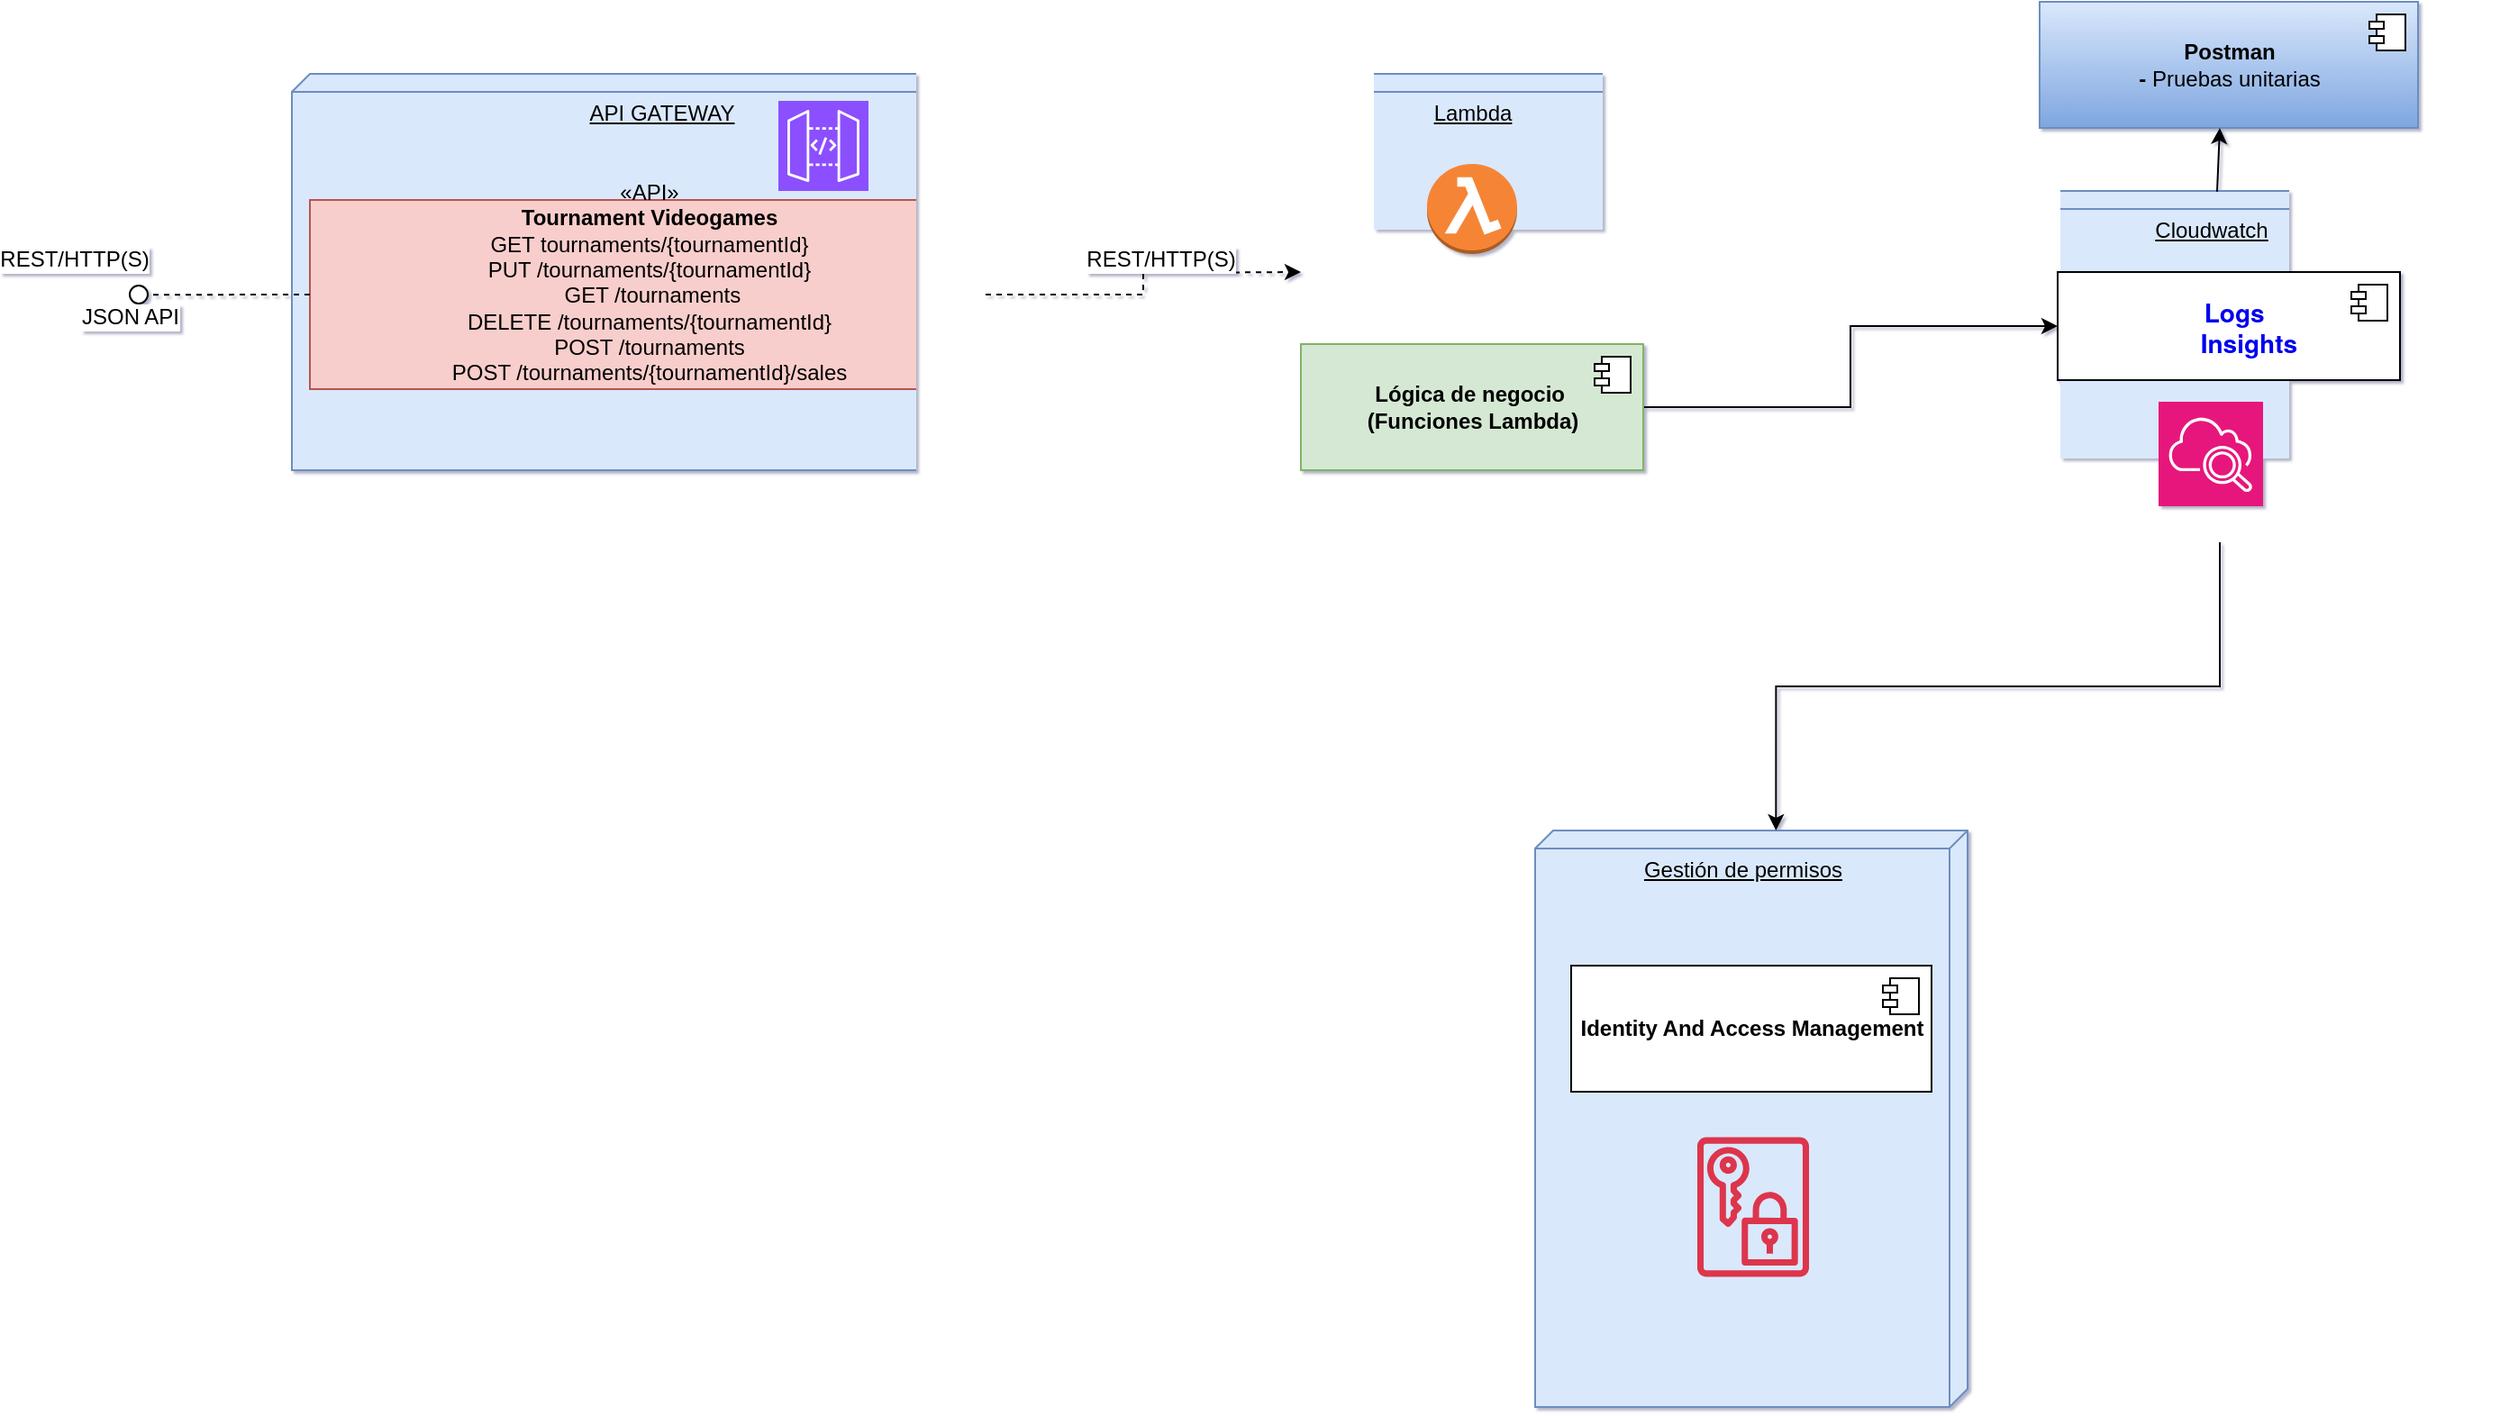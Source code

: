 <mxfile version="24.3.1" type="device" pages="2">
  <diagram name="API AWS - Diagrama de Componentes" id="RYDjQzx2IbXRtYUlg_KZ">
    <mxGraphModel dx="1877" dy="565" grid="1" gridSize="10" guides="1" tooltips="1" connect="1" arrows="1" fold="1" page="1" pageScale="1" pageWidth="827" pageHeight="1169" background="#ffffff" math="0" shadow="1">
      <root>
        <mxCell id="xXk6c2fZzYA9Fltuj6-y-0" />
        <mxCell id="xXk6c2fZzYA9Fltuj6-y-1" parent="xXk6c2fZzYA9Fltuj6-y-0" />
        <mxCell id="xXk6c2fZzYA9Fltuj6-y-20" value="Lambda" style="verticalAlign=top;align=center;spacingTop=8;spacingLeft=2;spacingRight=12;shape=cube;size=10;direction=south;fontStyle=4;html=1;fillColor=#dae8fc;strokeColor=#6c8ebf;" parent="xXk6c2fZzYA9Fltuj6-y-1" vertex="1">
          <mxGeometry x="600" y="250" width="240" height="350" as="geometry" />
        </mxCell>
        <mxCell id="jkHt76zQav_ptNEi2qyh-3" value="Cloudwatch" style="verticalAlign=top;align=center;spacingTop=8;spacingLeft=2;spacingRight=12;shape=cube;size=10;direction=south;fontStyle=4;html=1;fillColor=#dae8fc;strokeColor=#6c8ebf;" parent="xXk6c2fZzYA9Fltuj6-y-1" vertex="1">
          <mxGeometry x="980" y="315" width="300" height="195" as="geometry" />
        </mxCell>
        <mxCell id="xXk6c2fZzYA9Fltuj6-y-2" value="API GATEWAY" style="verticalAlign=top;align=center;spacingTop=8;spacingLeft=2;spacingRight=12;shape=cube;size=10;direction=south;fontStyle=4;html=1;fillColor=#dae8fc;strokeColor=#6c8ebf;" parent="xXk6c2fZzYA9Fltuj6-y-1" vertex="1">
          <mxGeometry x="60" y="250" width="420" height="220" as="geometry" />
        </mxCell>
        <mxCell id="xXk6c2fZzYA9Fltuj6-y-7" value="«API»&lt;br style=&quot;border-color: var(--border-color);&quot;&gt;&lt;b style=&quot;border-color: var(--border-color);&quot;&gt;Tournament Videogames&lt;br&gt;&lt;/b&gt;&lt;span style=&quot;box-sizing: border-box;&quot;&gt;GET tournaments&lt;wbr style=&quot;box-sizing: border-box;&quot;&gt;/{tournamentId}&lt;/span&gt;&lt;div&gt;PUT /tournaments/{tournamentId}&lt;/div&gt;&lt;div&gt;&lt;span style=&quot;background-color: initial;&quot;&gt;&amp;nbsp;GET /tournaments&lt;/span&gt;&lt;/div&gt;&lt;div&gt;DELETE /tournaments/{tournamentId}&lt;br&gt;&lt;/div&gt;&lt;div&gt;POST /tournaments&lt;br&gt;&lt;/div&gt;&lt;div&gt;POST /tournaments/{tournamentId}/sales&lt;br&gt;&lt;/div&gt;&lt;div&gt;&lt;br&gt;&lt;/div&gt;" style="html=1;dropTarget=0;fillColor=#f8cecc;strokeColor=#b85450;" parent="xXk6c2fZzYA9Fltuj6-y-1" vertex="1">
          <mxGeometry x="70" y="320" width="375" height="105" as="geometry" />
        </mxCell>
        <mxCell id="xXk6c2fZzYA9Fltuj6-y-8" value="" style="shape=component;jettyWidth=8;jettyHeight=4;" parent="xXk6c2fZzYA9Fltuj6-y-7" vertex="1">
          <mxGeometry x="1" width="20" height="20" relative="1" as="geometry">
            <mxPoint x="-27" y="7" as="offset" />
          </mxGeometry>
        </mxCell>
        <mxCell id="xXk6c2fZzYA9Fltuj6-y-15" value="" style="rounded=0;orthogonalLoop=1;jettySize=auto;html=1;endArrow=none;endFill=0;dashed=1;exitX=0;exitY=0.5;exitDx=0;exitDy=0;" parent="xXk6c2fZzYA9Fltuj6-y-1" source="xXk6c2fZzYA9Fltuj6-y-7" target="xXk6c2fZzYA9Fltuj6-y-17" edge="1">
          <mxGeometry relative="1" as="geometry">
            <mxPoint x="80" y="215" as="sourcePoint" />
            <mxPoint x="10" y="360" as="targetPoint" />
            <Array as="points" />
          </mxGeometry>
        </mxCell>
        <mxCell id="xXk6c2fZzYA9Fltuj6-y-16" value="REST/HTTP(S)" style="text;html=1;align=center;verticalAlign=middle;resizable=0;points=[];labelBackgroundColor=#ffffff;" parent="xXk6c2fZzYA9Fltuj6-y-15" vertex="1" connectable="0">
          <mxGeometry x="-0.505" y="1" relative="1" as="geometry">
            <mxPoint x="-109" y="-21" as="offset" />
          </mxGeometry>
        </mxCell>
        <mxCell id="xXk6c2fZzYA9Fltuj6-y-17" value="" style="ellipse;whiteSpace=wrap;html=1;fontFamily=Helvetica;fontSize=12;fontColor=#000000;align=center;strokeColor=#000000;fillColor=#ffffff;points=[];aspect=fixed;resizable=0;" parent="xXk6c2fZzYA9Fltuj6-y-1" vertex="1">
          <mxGeometry x="-30" y="367.5" width="10" height="10" as="geometry" />
        </mxCell>
        <mxCell id="xXk6c2fZzYA9Fltuj6-y-18" style="edgeStyle=orthogonalEdgeStyle;rounded=0;orthogonalLoop=1;jettySize=auto;html=1;entryX=0;entryY=0.5;entryDx=0;entryDy=0;dashed=1;exitX=1;exitY=0.5;exitDx=0;exitDy=0;" parent="xXk6c2fZzYA9Fltuj6-y-1" source="xXk6c2fZzYA9Fltuj6-y-7" edge="1">
          <mxGeometry relative="1" as="geometry">
            <mxPoint x="490" y="360" as="sourcePoint" />
            <mxPoint x="620" y="360" as="targetPoint" />
          </mxGeometry>
        </mxCell>
        <mxCell id="xXk6c2fZzYA9Fltuj6-y-19" value="REST/HTTP(S)" style="text;html=1;align=center;verticalAlign=middle;resizable=0;points=[];labelBackgroundColor=#ffffff;" parent="xXk6c2fZzYA9Fltuj6-y-18" vertex="1" connectable="0">
          <mxGeometry x="-0.17" y="1" relative="1" as="geometry">
            <mxPoint x="19" y="-19" as="offset" />
          </mxGeometry>
        </mxCell>
        <mxCell id="xXk6c2fZzYA9Fltuj6-y-27" value="JSON API" style="text;html=1;align=center;verticalAlign=middle;resizable=0;points=[];labelBackgroundColor=#ffffff;" parent="xXk6c2fZzYA9Fltuj6-y-1" vertex="1" connectable="0">
          <mxGeometry x="80" y="410" as="geometry">
            <mxPoint x="-110" y="-25" as="offset" />
          </mxGeometry>
        </mxCell>
        <mxCell id="jkHt76zQav_ptNEi2qyh-6" style="edgeStyle=orthogonalEdgeStyle;rounded=0;orthogonalLoop=1;jettySize=auto;html=1;exitX=1;exitY=0.5;exitDx=0;exitDy=0;entryX=0;entryY=0.5;entryDx=0;entryDy=0;" parent="xXk6c2fZzYA9Fltuj6-y-1" source="jkHt76zQav_ptNEi2qyh-0" target="jkHt76zQav_ptNEi2qyh-4" edge="1">
          <mxGeometry relative="1" as="geometry" />
        </mxCell>
        <mxCell id="jkHt76zQav_ptNEi2qyh-0" value="&lt;b&gt;Lógica de negocio&amp;nbsp;&lt;/b&gt;&lt;div&gt;&lt;b&gt;(Funciones Lambda)&lt;/b&gt;&lt;/div&gt;" style="html=1;dropTarget=0;fillColor=#d5e8d4;strokeColor=#82b366;" parent="xXk6c2fZzYA9Fltuj6-y-1" vertex="1">
          <mxGeometry x="620" y="400" width="190" height="70" as="geometry" />
        </mxCell>
        <mxCell id="jkHt76zQav_ptNEi2qyh-1" value="" style="shape=component;jettyWidth=8;jettyHeight=4;" parent="jkHt76zQav_ptNEi2qyh-0" vertex="1">
          <mxGeometry x="1" width="20" height="20" relative="1" as="geometry">
            <mxPoint x="-27" y="7" as="offset" />
          </mxGeometry>
        </mxCell>
        <mxCell id="jkHt76zQav_ptNEi2qyh-4" value="&lt;ul style=&quot;padding-inline-start: 1.65rem; color: rgb(22, 25, 31); font-family: &amp;quot;Amazon Ember&amp;quot;, &amp;quot;Helvetica Neue&amp;quot;, Roboto, Arial, sans-serif; font-size: 14px; text-align: start; text-wrap: wrap; background-color: rgb(255, 255, 255);&quot; class=&quot;navigation-section&quot;&gt;&lt;li style=&quot;list-style: none; margin: 1rem 0px; padding: 0px;&quot; id=&quot;nav-logsInsights-wrapper&quot;&gt;&lt;a style=&quot;background-color: initial; border-radius: 2px; cursor: pointer; outline: none; padding: 1px 5px 1px 2px; text-decoration-line: none; font-weight: 700;&quot; class=&quot;navigation-link navigation-link-active&quot; href=&quot;https://us-east-1.console.aws.amazon.com/cloudwatch/home?region=us-east-1#logsV2:logs-insights&quot; data-test-id=&quot;nav-link-logsInsights&quot;&gt;Logs Insights&lt;/a&gt;&lt;/li&gt;&lt;/ul&gt;" style="html=1;dropTarget=0;" parent="xXk6c2fZzYA9Fltuj6-y-1" vertex="1">
          <mxGeometry x="1040" y="360" width="190" height="60" as="geometry" />
        </mxCell>
        <mxCell id="jkHt76zQav_ptNEi2qyh-5" value="" style="shape=component;jettyWidth=8;jettyHeight=4;" parent="jkHt76zQav_ptNEi2qyh-4" vertex="1">
          <mxGeometry x="1" width="20" height="20" relative="1" as="geometry">
            <mxPoint x="-27" y="7" as="offset" />
          </mxGeometry>
        </mxCell>
        <mxCell id="2RnQwHVDmDMKZlClQg-4-5" value="Gestión de permisos" style="verticalAlign=top;align=center;spacingTop=8;spacingLeft=2;spacingRight=12;shape=cube;size=10;direction=south;fontStyle=4;html=1;fillColor=#dae8fc;strokeColor=#6c8ebf;" parent="xXk6c2fZzYA9Fltuj6-y-1" vertex="1">
          <mxGeometry x="750" y="670" width="240" height="320" as="geometry" />
        </mxCell>
        <mxCell id="2RnQwHVDmDMKZlClQg-4-7" value="&lt;b&gt;Identity And Access Management&lt;/b&gt;" style="html=1;dropTarget=0;" parent="xXk6c2fZzYA9Fltuj6-y-1" vertex="1">
          <mxGeometry x="770" y="745" width="200" height="70" as="geometry" />
        </mxCell>
        <mxCell id="2RnQwHVDmDMKZlClQg-4-8" value="" style="shape=component;jettyWidth=8;jettyHeight=4;" parent="2RnQwHVDmDMKZlClQg-4-7" vertex="1">
          <mxGeometry x="1" width="20" height="20" relative="1" as="geometry">
            <mxPoint x="-27" y="7" as="offset" />
          </mxGeometry>
        </mxCell>
        <mxCell id="2RnQwHVDmDMKZlClQg-4-11" value="&lt;b&gt;Postman&lt;br&gt;-&lt;/b&gt;&amp;nbsp;Pruebas unitarias" style="html=1;dropTarget=0;fillColor=#dae8fc;gradientColor=#7ea6e0;strokeColor=#6c8ebf;" parent="xXk6c2fZzYA9Fltuj6-y-1" vertex="1">
          <mxGeometry x="1030" y="210" width="210" height="70" as="geometry" />
        </mxCell>
        <mxCell id="2RnQwHVDmDMKZlClQg-4-12" value="" style="shape=component;jettyWidth=8;jettyHeight=4;" parent="2RnQwHVDmDMKZlClQg-4-11" vertex="1">
          <mxGeometry x="1" width="20" height="20" relative="1" as="geometry">
            <mxPoint x="-27" y="7" as="offset" />
          </mxGeometry>
        </mxCell>
        <mxCell id="2RnQwHVDmDMKZlClQg-4-13" value="" style="endArrow=classic;html=1;rounded=0;exitX=0.002;exitY=0.505;exitDx=0;exitDy=0;exitPerimeter=0;" parent="xXk6c2fZzYA9Fltuj6-y-1" source="jkHt76zQav_ptNEi2qyh-3" edge="1">
          <mxGeometry width="50" height="50" relative="1" as="geometry">
            <mxPoint x="1080" y="325" as="sourcePoint" />
            <mxPoint x="1130" y="280" as="targetPoint" />
          </mxGeometry>
        </mxCell>
        <mxCell id="2RnQwHVDmDMKZlClQg-4-14" style="edgeStyle=orthogonalEdgeStyle;rounded=0;orthogonalLoop=1;jettySize=auto;html=1;entryX=0;entryY=0.443;entryDx=0;entryDy=0;entryPerimeter=0;" parent="xXk6c2fZzYA9Fltuj6-y-1" source="jkHt76zQav_ptNEi2qyh-3" target="2RnQwHVDmDMKZlClQg-4-5" edge="1">
          <mxGeometry relative="1" as="geometry">
            <mxPoint x="960" y="480" as="sourcePoint" />
            <mxPoint x="1050" y="409" as="targetPoint" />
          </mxGeometry>
        </mxCell>
        <mxCell id="gKrtHYgTIdI-AQNr06bn-0" value="" style="sketch=0;points=[[0,0,0],[0.25,0,0],[0.5,0,0],[0.75,0,0],[1,0,0],[0,1,0],[0.25,1,0],[0.5,1,0],[0.75,1,0],[1,1,0],[0,0.25,0],[0,0.5,0],[0,0.75,0],[1,0.25,0],[1,0.5,0],[1,0.75,0]];outlineConnect=0;fontColor=#232F3E;fillColor=#8C4FFF;strokeColor=#ffffff;dashed=0;verticalLabelPosition=bottom;verticalAlign=top;align=center;html=1;fontSize=12;fontStyle=0;aspect=fixed;shape=mxgraph.aws4.resourceIcon;resIcon=mxgraph.aws4.api_gateway;" vertex="1" parent="xXk6c2fZzYA9Fltuj6-y-1">
          <mxGeometry x="330" y="265" width="50" height="50" as="geometry" />
        </mxCell>
        <mxCell id="gKrtHYgTIdI-AQNr06bn-1" value="" style="outlineConnect=0;dashed=0;verticalLabelPosition=bottom;verticalAlign=top;align=center;html=1;shape=mxgraph.aws3.lambda_function;fillColor=#F58534;gradientColor=none;" vertex="1" parent="xXk6c2fZzYA9Fltuj6-y-1">
          <mxGeometry x="690" y="300" width="50" height="50" as="geometry" />
        </mxCell>
        <mxCell id="gKrtHYgTIdI-AQNr06bn-5" value="" style="sketch=0;points=[[0,0,0],[0.25,0,0],[0.5,0,0],[0.75,0,0],[1,0,0],[0,1,0],[0.25,1,0],[0.5,1,0],[0.75,1,0],[1,1,0],[0,0.25,0],[0,0.5,0],[0,0.75,0],[1,0.25,0],[1,0.5,0],[1,0.75,0]];points=[[0,0,0],[0.25,0,0],[0.5,0,0],[0.75,0,0],[1,0,0],[0,1,0],[0.25,1,0],[0.5,1,0],[0.75,1,0],[1,1,0],[0,0.25,0],[0,0.5,0],[0,0.75,0],[1,0.25,0],[1,0.5,0],[1,0.75,0]];outlineConnect=0;fontColor=#232F3E;fillColor=#E7157B;strokeColor=#ffffff;dashed=0;verticalLabelPosition=bottom;verticalAlign=top;align=center;html=1;fontSize=12;fontStyle=0;aspect=fixed;shape=mxgraph.aws4.resourceIcon;resIcon=mxgraph.aws4.cloudwatch_2;" vertex="1" parent="xXk6c2fZzYA9Fltuj6-y-1">
          <mxGeometry x="1096" y="432" width="58" height="58" as="geometry" />
        </mxCell>
        <mxCell id="gKrtHYgTIdI-AQNr06bn-6" value="" style="sketch=0;outlineConnect=0;fontColor=#232F3E;gradientColor=none;fillColor=#DD344C;strokeColor=none;dashed=0;verticalLabelPosition=bottom;verticalAlign=top;align=center;html=1;fontSize=12;fontStyle=0;aspect=fixed;pointerEvents=1;shape=mxgraph.aws4.data_encryption_key;" vertex="1" parent="xXk6c2fZzYA9Fltuj6-y-1">
          <mxGeometry x="840" y="840" width="62" height="78" as="geometry" />
        </mxCell>
      </root>
    </mxGraphModel>
  </diagram>
  <diagram name="API AWS- Diagrama de Despliegue" id="27Wy1UDsr0DwST-AEx68">
    <mxGraphModel dx="1290" dy="530" grid="1" gridSize="10" guides="1" tooltips="1" connect="1" arrows="1" fold="1" page="1" pageScale="1" pageWidth="827" pageHeight="1169" math="0" shadow="0">
      <root>
        <mxCell id="DqLAqqcZahIdkAS4F48I-0" />
        <mxCell id="DqLAqqcZahIdkAS4F48I-1" parent="DqLAqqcZahIdkAS4F48I-0" />
        <mxCell id="DqLAqqcZahIdkAS4F48I-2" value="&amp;lt;&amp;lt;Virtual Machines&amp;gt;&amp;gt;" style="verticalAlign=top;align=center;spacingTop=8;spacingLeft=2;spacingRight=12;shape=cube;size=10;direction=south;fontStyle=4;html=1;fillColor=#dae8fc;strokeColor=#6c8ebf;" parent="DqLAqqcZahIdkAS4F48I-1" vertex="1">
          <mxGeometry x="10" y="80" width="1040" height="530" as="geometry" />
        </mxCell>
        <mxCell id="DqLAqqcZahIdkAS4F48I-3" value="&amp;lt;&amp;lt;Virtual Machine&amp;gt;&amp;gt;&lt;br&gt;API Connect - Manager" style="verticalAlign=top;align=center;spacingTop=8;spacingLeft=2;spacingRight=12;shape=cube;size=10;direction=south;fontStyle=4;html=1;fillColor=#cce5ff;strokeColor=#36393d;" parent="DqLAqqcZahIdkAS4F48I-1" vertex="1">
          <mxGeometry x="30" y="140" width="260" height="300" as="geometry" />
        </mxCell>
        <mxCell id="DqLAqqcZahIdkAS4F48I-4" value="«Aplicación»&lt;br&gt;&lt;b&gt;API Connect - Analytics&lt;/b&gt;" style="html=1;dropTarget=0;" parent="DqLAqqcZahIdkAS4F48I-1" vertex="1">
          <mxGeometry x="77" y="350" width="160" height="70" as="geometry" />
        </mxCell>
        <mxCell id="DqLAqqcZahIdkAS4F48I-5" value="" style="shape=component;jettyWidth=8;jettyHeight=4;" parent="DqLAqqcZahIdkAS4F48I-4" vertex="1">
          <mxGeometry x="1" width="20" height="20" relative="1" as="geometry">
            <mxPoint x="-27" y="7" as="offset" />
          </mxGeometry>
        </mxCell>
        <mxCell id="DqLAqqcZahIdkAS4F48I-6" value="Producto - [Nombre del Producto]" style="text;html=1;strokeColor=none;fillColor=none;align=center;verticalAlign=middle;whiteSpace=wrap;rounded=0;" parent="DqLAqqcZahIdkAS4F48I-1" vertex="1">
          <mxGeometry x="430" y="430" width="320" height="20" as="geometry" />
        </mxCell>
        <mxCell id="DqLAqqcZahIdkAS4F48I-8" value="&amp;lt;&amp;lt;Virtual Machine&amp;gt;&amp;gt;&lt;br&gt;DataPower Service" style="verticalAlign=top;align=center;spacingTop=8;spacingLeft=2;spacingRight=12;shape=cube;size=10;direction=south;fontStyle=4;html=1;fillColor=#cce5ff;strokeColor=#36393d;" parent="DqLAqqcZahIdkAS4F48I-1" vertex="1">
          <mxGeometry x="340" y="140" width="590" height="430" as="geometry" />
        </mxCell>
        <mxCell id="DqLAqqcZahIdkAS4F48I-9" value=" Credit Risk Limits" style="text;html=1;strokeColor=none;fillColor=none;align=center;verticalAlign=middle;whiteSpace=wrap;rounded=0;" parent="DqLAqqcZahIdkAS4F48I-1" vertex="1">
          <mxGeometry x="450" y="420" width="390" height="20" as="geometry" />
        </mxCell>
        <mxCell id="DqLAqqcZahIdkAS4F48I-12" value="«API»&lt;br&gt;&lt;b&gt;Credit Risk Limits - Mortgage Loan&lt;/b&gt;" style="html=1;dropTarget=0;fillColor=#f8cecc;strokeColor=#b85450;" parent="DqLAqqcZahIdkAS4F48I-1" vertex="1">
          <mxGeometry x="460" y="450" width="390" height="90" as="geometry" />
        </mxCell>
        <mxCell id="DqLAqqcZahIdkAS4F48I-13" value="" style="shape=component;jettyWidth=8;jettyHeight=4;" parent="DqLAqqcZahIdkAS4F48I-12" vertex="1">
          <mxGeometry x="1" width="20" height="20" relative="1" as="geometry">
            <mxPoint x="-27" y="7" as="offset" />
          </mxGeometry>
        </mxCell>
        <mxCell id="DqLAqqcZahIdkAS4F48I-14" value="&lt;b&gt;AWS&lt;br&gt;&lt;/b&gt;&lt;br&gt;Desarrollo:&lt;br&gt;&lt;b&gt;https://gw-trasversales-ciclocredito.apps.ocpdes.ambientesbc.lab&amp;nbsp;-&amp;nbsp;10.9.32.14&lt;/b&gt;&lt;br&gt;&lt;br&gt;Certificación: &lt;br&gt;&lt;b&gt;https://gw-transversales-ciclocredito.apps.ocpqa.ambientesbc.lab&amp;nbsp;-&amp;nbsp;10.8.76.28&lt;/b&gt;&lt;br&gt;&lt;br&gt;Sandbox: &lt;br&gt;&lt;b&gt;https://&lt;/b&gt;&lt;b&gt;gw-sandbox-qa.apps.ambientesbc.lab -&amp;nbsp;10.104.33.179&lt;/b&gt;&lt;br&gt;&lt;br&gt;Producción:&lt;br&gt;&lt;b&gt;https://gw-transversales-ciclocredito.apps.ocpprod.bancolombia.corp&lt;/b&gt;" style="text;html=1;" parent="DqLAqqcZahIdkAS4F48I-1" vertex="1">
          <mxGeometry x="370" y="190" width="360" height="230" as="geometry" />
        </mxCell>
        <mxCell id="DqLAqqcZahIdkAS4F48I-15" style="edgeStyle=orthogonalEdgeStyle;rounded=0;orthogonalLoop=1;jettySize=auto;html=1;dashed=1;entryX=1;entryY=0.5;entryDx=0;entryDy=0;" parent="DqLAqqcZahIdkAS4F48I-1" source="DqLAqqcZahIdkAS4F48I-12" target="DqLAqqcZahIdkAS4F48I-4" edge="1">
          <mxGeometry relative="1" as="geometry">
            <Array as="points">
              <mxPoint x="310" y="480" />
              <mxPoint x="310" y="385" />
            </Array>
          </mxGeometry>
        </mxCell>
        <mxCell id="nowZBAgUvlht1Od4pYgU-0" value="&lt;font style=&quot;font-size: 11px;&quot;&gt;Server Name:&lt;b&gt; LBMDEBPMAN01V&lt;/b&gt;&lt;br&gt;IP Address:&lt;b&gt; 10.8.151.105&lt;br&gt;&lt;br&gt;&lt;/b&gt;Server Name:&lt;b&gt;&amp;nbsp;LBMDEBPMAN02V&lt;/b&gt;&lt;br&gt;IP Address:&lt;b&gt;&amp;nbsp;10.8.151.106&lt;br&gt;&lt;/b&gt;&lt;b&gt;&lt;br&gt;&lt;/b&gt;Server Name:&lt;b&gt;&amp;nbsp;LBMDEBPMAN03V&lt;/b&gt;&lt;br&gt;IP Address:&lt;b&gt;&amp;nbsp;10.8.151.107&lt;/b&gt;&lt;/font&gt;&lt;b&gt;&lt;br&gt;&lt;/b&gt;" style="text;html=1;" parent="DqLAqqcZahIdkAS4F48I-1" vertex="1">
          <mxGeometry x="54" y="200" width="206" height="130" as="geometry" />
        </mxCell>
      </root>
    </mxGraphModel>
  </diagram>
</mxfile>
